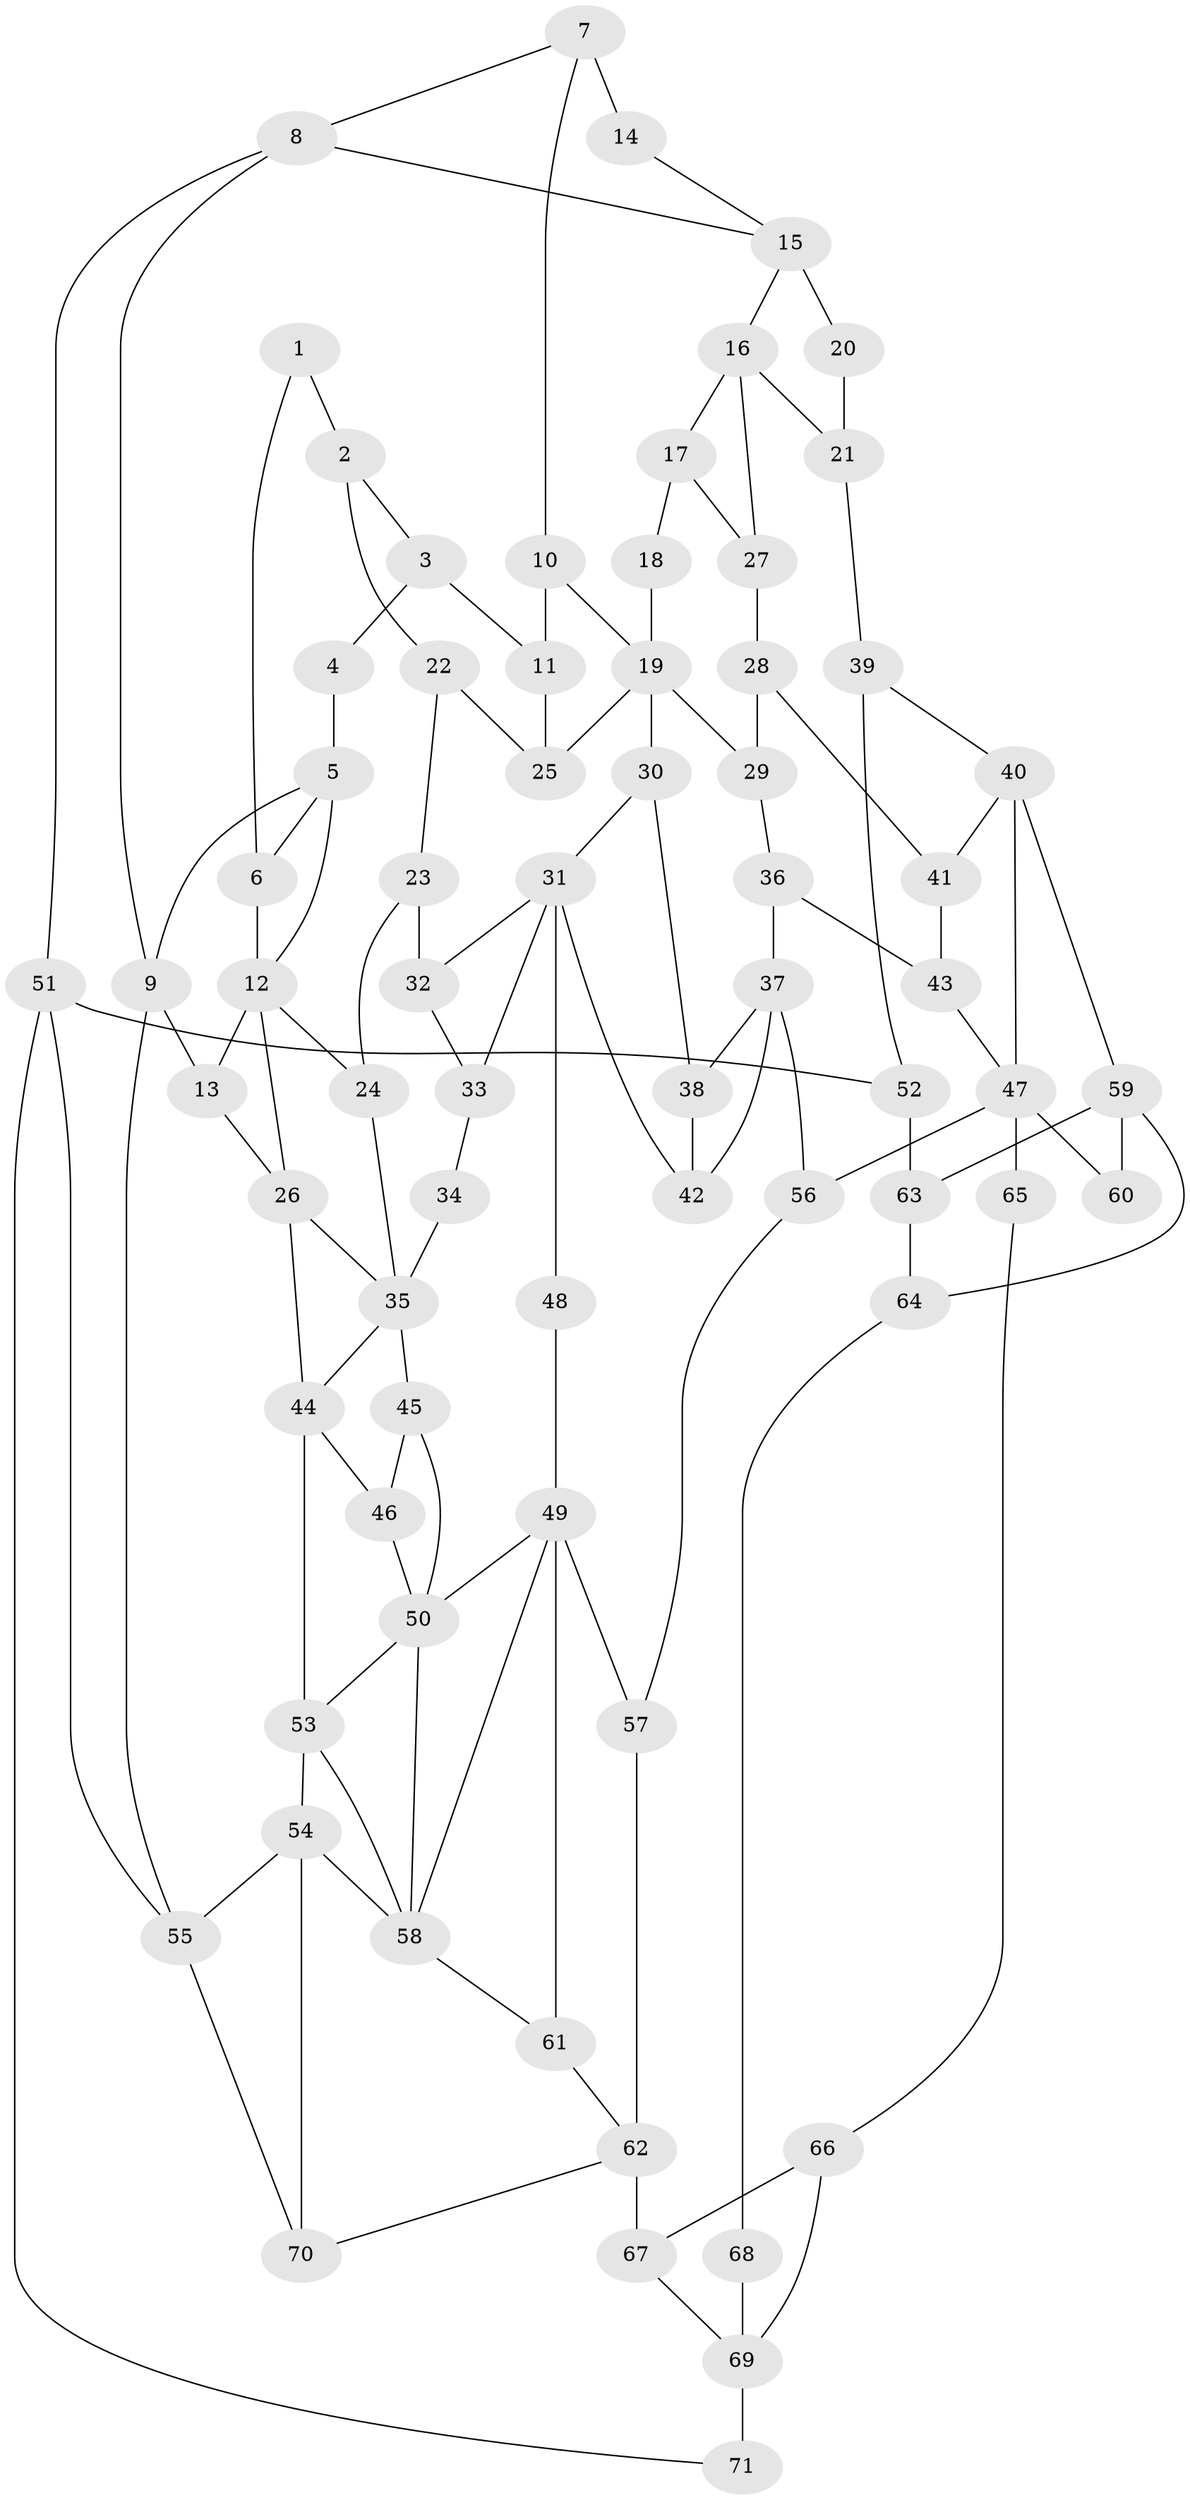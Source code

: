 // original degree distribution, {3: 0.02112676056338028, 4: 0.22535211267605634, 5: 0.528169014084507, 6: 0.22535211267605634}
// Generated by graph-tools (version 1.1) at 2025/38/03/09/25 02:38:32]
// undirected, 71 vertices, 117 edges
graph export_dot {
graph [start="1"]
  node [color=gray90,style=filled];
  1;
  2;
  3;
  4;
  5;
  6;
  7;
  8;
  9;
  10;
  11;
  12;
  13;
  14;
  15;
  16;
  17;
  18;
  19;
  20;
  21;
  22;
  23;
  24;
  25;
  26;
  27;
  28;
  29;
  30;
  31;
  32;
  33;
  34;
  35;
  36;
  37;
  38;
  39;
  40;
  41;
  42;
  43;
  44;
  45;
  46;
  47;
  48;
  49;
  50;
  51;
  52;
  53;
  54;
  55;
  56;
  57;
  58;
  59;
  60;
  61;
  62;
  63;
  64;
  65;
  66;
  67;
  68;
  69;
  70;
  71;
  1 -- 2 [weight=1.0];
  1 -- 6 [weight=1.0];
  2 -- 3 [weight=1.0];
  2 -- 22 [weight=1.0];
  3 -- 4 [weight=1.0];
  3 -- 11 [weight=1.0];
  4 -- 5 [weight=1.0];
  5 -- 6 [weight=1.0];
  5 -- 9 [weight=1.0];
  5 -- 12 [weight=1.0];
  6 -- 12 [weight=1.0];
  7 -- 8 [weight=1.0];
  7 -- 10 [weight=1.0];
  7 -- 14 [weight=2.0];
  8 -- 9 [weight=1.0];
  8 -- 15 [weight=1.0];
  8 -- 51 [weight=1.0];
  9 -- 13 [weight=1.0];
  9 -- 55 [weight=1.0];
  10 -- 11 [weight=1.0];
  10 -- 19 [weight=1.0];
  11 -- 25 [weight=1.0];
  12 -- 13 [weight=1.0];
  12 -- 24 [weight=2.0];
  12 -- 26 [weight=1.0];
  13 -- 26 [weight=1.0];
  14 -- 15 [weight=1.0];
  15 -- 16 [weight=1.0];
  15 -- 20 [weight=3.0];
  16 -- 17 [weight=1.0];
  16 -- 21 [weight=2.0];
  16 -- 27 [weight=1.0];
  17 -- 18 [weight=1.0];
  17 -- 27 [weight=1.0];
  18 -- 19 [weight=2.0];
  19 -- 25 [weight=1.0];
  19 -- 29 [weight=1.0];
  19 -- 30 [weight=1.0];
  20 -- 21 [weight=2.0];
  21 -- 39 [weight=2.0];
  22 -- 23 [weight=1.0];
  22 -- 25 [weight=1.0];
  23 -- 24 [weight=1.0];
  23 -- 32 [weight=1.0];
  24 -- 35 [weight=1.0];
  26 -- 35 [weight=1.0];
  26 -- 44 [weight=1.0];
  27 -- 28 [weight=1.0];
  28 -- 29 [weight=1.0];
  28 -- 41 [weight=1.0];
  29 -- 36 [weight=1.0];
  30 -- 31 [weight=1.0];
  30 -- 38 [weight=1.0];
  31 -- 32 [weight=1.0];
  31 -- 33 [weight=1.0];
  31 -- 42 [weight=1.0];
  31 -- 48 [weight=2.0];
  32 -- 33 [weight=1.0];
  33 -- 34 [weight=1.0];
  34 -- 35 [weight=2.0];
  35 -- 44 [weight=1.0];
  35 -- 45 [weight=1.0];
  36 -- 37 [weight=2.0];
  36 -- 43 [weight=1.0];
  37 -- 38 [weight=1.0];
  37 -- 42 [weight=1.0];
  37 -- 56 [weight=1.0];
  38 -- 42 [weight=1.0];
  39 -- 40 [weight=2.0];
  39 -- 52 [weight=1.0];
  40 -- 41 [weight=1.0];
  40 -- 47 [weight=1.0];
  40 -- 59 [weight=2.0];
  41 -- 43 [weight=1.0];
  43 -- 47 [weight=1.0];
  44 -- 46 [weight=2.0];
  44 -- 53 [weight=2.0];
  45 -- 46 [weight=1.0];
  45 -- 50 [weight=1.0];
  46 -- 50 [weight=1.0];
  47 -- 56 [weight=1.0];
  47 -- 60 [weight=1.0];
  47 -- 65 [weight=2.0];
  48 -- 49 [weight=2.0];
  49 -- 50 [weight=1.0];
  49 -- 57 [weight=1.0];
  49 -- 58 [weight=1.0];
  49 -- 61 [weight=1.0];
  50 -- 53 [weight=1.0];
  50 -- 58 [weight=1.0];
  51 -- 52 [weight=1.0];
  51 -- 55 [weight=1.0];
  51 -- 71 [weight=1.0];
  52 -- 63 [weight=1.0];
  53 -- 54 [weight=1.0];
  53 -- 58 [weight=1.0];
  54 -- 55 [weight=1.0];
  54 -- 58 [weight=2.0];
  54 -- 70 [weight=1.0];
  55 -- 70 [weight=1.0];
  56 -- 57 [weight=1.0];
  57 -- 62 [weight=2.0];
  58 -- 61 [weight=1.0];
  59 -- 60 [weight=2.0];
  59 -- 63 [weight=1.0];
  59 -- 64 [weight=1.0];
  61 -- 62 [weight=1.0];
  62 -- 67 [weight=2.0];
  62 -- 70 [weight=1.0];
  63 -- 64 [weight=1.0];
  64 -- 68 [weight=1.0];
  65 -- 66 [weight=1.0];
  66 -- 67 [weight=1.0];
  66 -- 69 [weight=1.0];
  67 -- 69 [weight=1.0];
  68 -- 69 [weight=2.0];
  69 -- 71 [weight=2.0];
}
